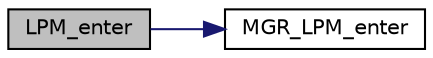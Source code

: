 digraph "LPM_enter"
{
 // INTERACTIVE_SVG=YES
 // LATEX_PDF_SIZE
  edge [fontname="Helvetica",fontsize="10",labelfontname="Helvetica",labelfontsize="10"];
  node [fontname="Helvetica",fontsize="10",shape=record];
  rankdir="LR";
  Node1 [label="LPM_enter",height=0.2,width=0.4,color="black", fillcolor="grey75", style="filled", fontcolor="black",tooltip="Try to enter low power mode depending on clients capabilities."];
  Node1 -> Node2 [color="midnightblue",fontsize="10",style="solid",fontname="Helvetica"];
  Node2 [label="MGR_LPM_enter",height=0.2,width=0.4,color="black", fillcolor="white", style="filled",URL="$db/dca/group___m_g_r___l_p_m.html#ga7bf128e76e6a14840b3c8d74946c37f1",tooltip="This is the main Entry point to the low power mode manager."];
}
